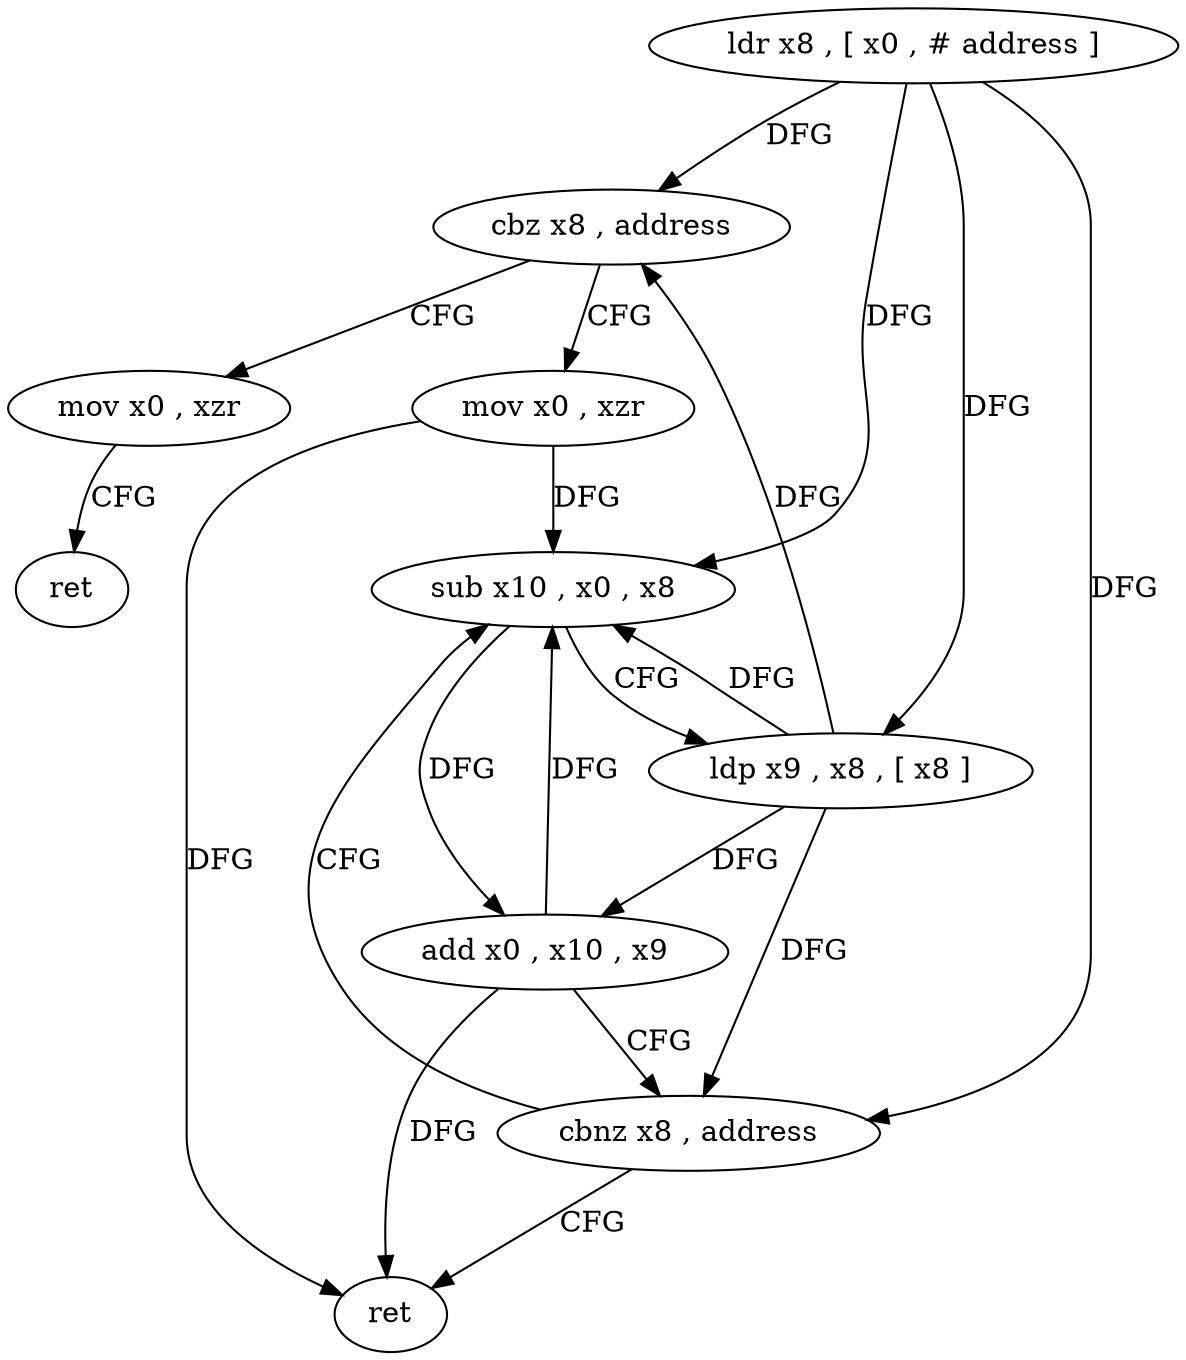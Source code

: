 digraph "func" {
"4260192" [label = "ldr x8 , [ x0 , # address ]" ]
"4260196" [label = "cbz x8 , address" ]
"4260224" [label = "mov x0 , xzr" ]
"4260200" [label = "mov x0 , xzr" ]
"4260228" [label = "ret" ]
"4260204" [label = "sub x10 , x0 , x8" ]
"4260208" [label = "ldp x9 , x8 , [ x8 ]" ]
"4260212" [label = "add x0 , x10 , x9" ]
"4260216" [label = "cbnz x8 , address" ]
"4260220" [label = "ret" ]
"4260192" -> "4260196" [ label = "DFG" ]
"4260192" -> "4260204" [ label = "DFG" ]
"4260192" -> "4260208" [ label = "DFG" ]
"4260192" -> "4260216" [ label = "DFG" ]
"4260196" -> "4260224" [ label = "CFG" ]
"4260196" -> "4260200" [ label = "CFG" ]
"4260224" -> "4260228" [ label = "CFG" ]
"4260200" -> "4260204" [ label = "DFG" ]
"4260200" -> "4260220" [ label = "DFG" ]
"4260204" -> "4260208" [ label = "CFG" ]
"4260204" -> "4260212" [ label = "DFG" ]
"4260208" -> "4260212" [ label = "DFG" ]
"4260208" -> "4260196" [ label = "DFG" ]
"4260208" -> "4260204" [ label = "DFG" ]
"4260208" -> "4260216" [ label = "DFG" ]
"4260212" -> "4260216" [ label = "CFG" ]
"4260212" -> "4260204" [ label = "DFG" ]
"4260212" -> "4260220" [ label = "DFG" ]
"4260216" -> "4260204" [ label = "CFG" ]
"4260216" -> "4260220" [ label = "CFG" ]
}
